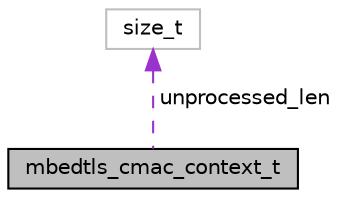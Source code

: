 digraph "mbedtls_cmac_context_t"
{
  edge [fontname="Helvetica",fontsize="10",labelfontname="Helvetica",labelfontsize="10"];
  node [fontname="Helvetica",fontsize="10",shape=record];
  Node1 [label="mbedtls_cmac_context_t",height=0.2,width=0.4,color="black", fillcolor="grey75", style="filled", fontcolor="black"];
  Node2 -> Node1 [dir="back",color="darkorchid3",fontsize="10",style="dashed",label=" unprocessed_len" ];
  Node2 [label="size_t",height=0.2,width=0.4,color="grey75", fillcolor="white", style="filled"];
}
